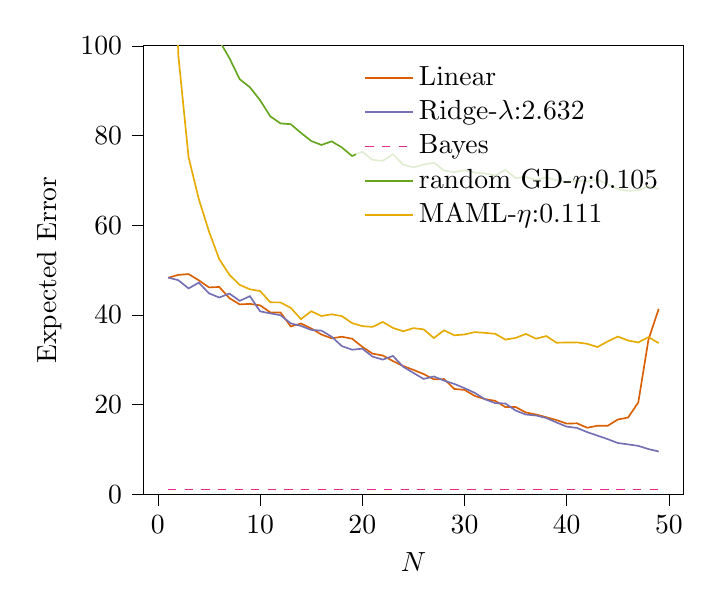 % This file was created with tikzplotlib v0.10.1.
\begin{tikzpicture}

\definecolor{chocolate217952}{RGB}{217,95,2}
\definecolor{darkcyan27158119}{RGB}{27,158,119}
\definecolor{darkgoldenrod16611829}{RGB}{166,118,29}
\definecolor{darkgray176}{RGB}{176,176,176}
\definecolor{deeppink23141138}{RGB}{231,41,138}
\definecolor{lightslategray117112179}{RGB}{117,112,179}
\definecolor{olivedrab10216630}{RGB}{102,166,30}
\definecolor{orange2301712}{RGB}{230,171,2}

\begin{axis}[
legend cell align={left},
legend style={fill opacity=0.8, draw opacity=1, text opacity=1, draw=none},
tick align=outside,
tick pos=left,
x grid style={darkgray176},
xlabel={\(\displaystyle N\)},
xmin=-1.4, xmax=51.4,
xtick style={color=black},
y grid style={darkgray176},
ylabel={Expected Error},
ymin=0.0, ymax=100.0,
ytick style={color=black}
]

\addplot [semithick, chocolate217952]
table {%
1 48.266
2 48.898
3 49.083
4 47.697
5 46.111
6 46.209
7 43.708
8 42.322
9 42.438
10 42.11
11 40.538
12 40.52
13 37.405
14 38.049
15 36.957
16 35.603
17 34.756
18 35.104
19 34.665
20 32.859
21 31.336
22 30.927
23 29.677
24 28.576
25 27.714
26 26.774
27 25.609
28 25.669
29 23.47
30 23.246
31 21.905
32 21.196
33 20.812
34 19.416
35 19.428
36 18.211
37 17.767
38 17.153
39 16.525
40 15.728
41 15.799
42 14.809
43 15.25
44 15.244
45 16.645
46 17.084
47 20.439
48 34.512
49 41.308
};
\addlegendentry{Linear}
\addplot [semithick, lightslategray117112179]
table {%
1 48.318
2 47.718
3 45.883
4 47.17
5 44.782
6 43.856
7 44.735
8 43.115
9 44.152
10 40.762
11 40.326
12 39.895
13 38.091
14 37.517
15 36.634
16 36.47
17 35.12
18 33.012
19 32.215
20 32.437
21 30.68
22 30.001
23 30.827
24 28.402
25 27.036
26 25.699
27 26.243
28 25.319
29 24.585
30 23.637
31 22.592
32 21.158
33 20.3
34 20.226
35 18.643
36 17.757
37 17.536
38 16.978
39 15.985
40 15.051
41 14.77
42 13.833
43 13.056
44 12.274
45 11.403
46 11.095
47 10.768
48 10.046
49 9.517
};
\addlegendentry{Ridge-$\lambda$:2.632}
\addplot [semithick, deeppink23141138, dashed]
table {%
1 1.0
2 1.0
3 1.0
4 1.0
5 1.0
6 1.0
7 1.0
8 1.0
9 1.0
10 1.0
11 1.0
12 1.0
13 1.0
14 1.0
15 1.0
16 1.0
17 1.0
18 1.0
19 1.0
20 1.0
21 1.0
22 1.0
23 1.0
24 1.0
25 1.0
26 1.0
27 1.0
28 1.0
29 1.0
30 1.0
31 1.0
32 1.0
33 1.0
34 1.0
35 1.0
36 1.0
37 1.0
38 1.0
39 1.0
40 1.0
41 1.0
42 1.0
43 1.0
44 1.0
45 1.0
46 1.0
47 1.0
48 1.0
49 1.0
};
\addlegendentry{Bayes}
\addplot [semithick, olivedrab10216630]
table {%
1 319.505
2 179.278
3 138.688
4 122.579
5 110.85
6 101.197
7 97.242
8 92.56
9 90.765
10 87.85
11 84.264
12 82.682
13 82.516
14 80.569
15 78.768
16 77.881
17 78.693
18 77.328
19 75.424
20 76.376
21 74.559
22 74.332
23 75.824
24 73.492
25 72.882
26 73.521
27 73.942
28 72.183
29 71.826
30 72.249
31 71.725
32 71.544
33 71.062
34 72.306
35 70.52
36 70.715
37 70.074
38 70.683
39 69.995
40 69.582
41 69.883
42 69.776
43 70.206
44 69.107
45 68.058
46 67.636
47 67.792
48 68.688
49 68.063
};
\addlegendentry{random GD-$\eta$:0.105}
\addplot [semithick, orange2301712]
table {%
1 163.423
2 97.857
3 75.141
4 65.82
5 58.573
6 52.423
7 48.916
8 46.683
9 45.691
10 45.298
11 42.789
12 42.76
13 41.543
14 39.044
15 40.79
16 39.728
17 40.111
18 39.708
19 38.161
20 37.473
21 37.305
22 38.407
23 37.073
24 36.325
25 37.029
26 36.749
27 34.818
28 36.539
29 35.436
30 35.606
31 36.149
32 35.968
33 35.772
34 34.457
35 34.848
36 35.737
37 34.665
38 35.262
39 33.772
40 33.822
41 33.843
42 33.531
43 32.808
44 34.048
45 35.149
46 34.269
47 33.832
48 35.018
49 33.689
};
\addlegendentry{MAML-$\eta$:0.111}

\end{axis}

\end{tikzpicture}
